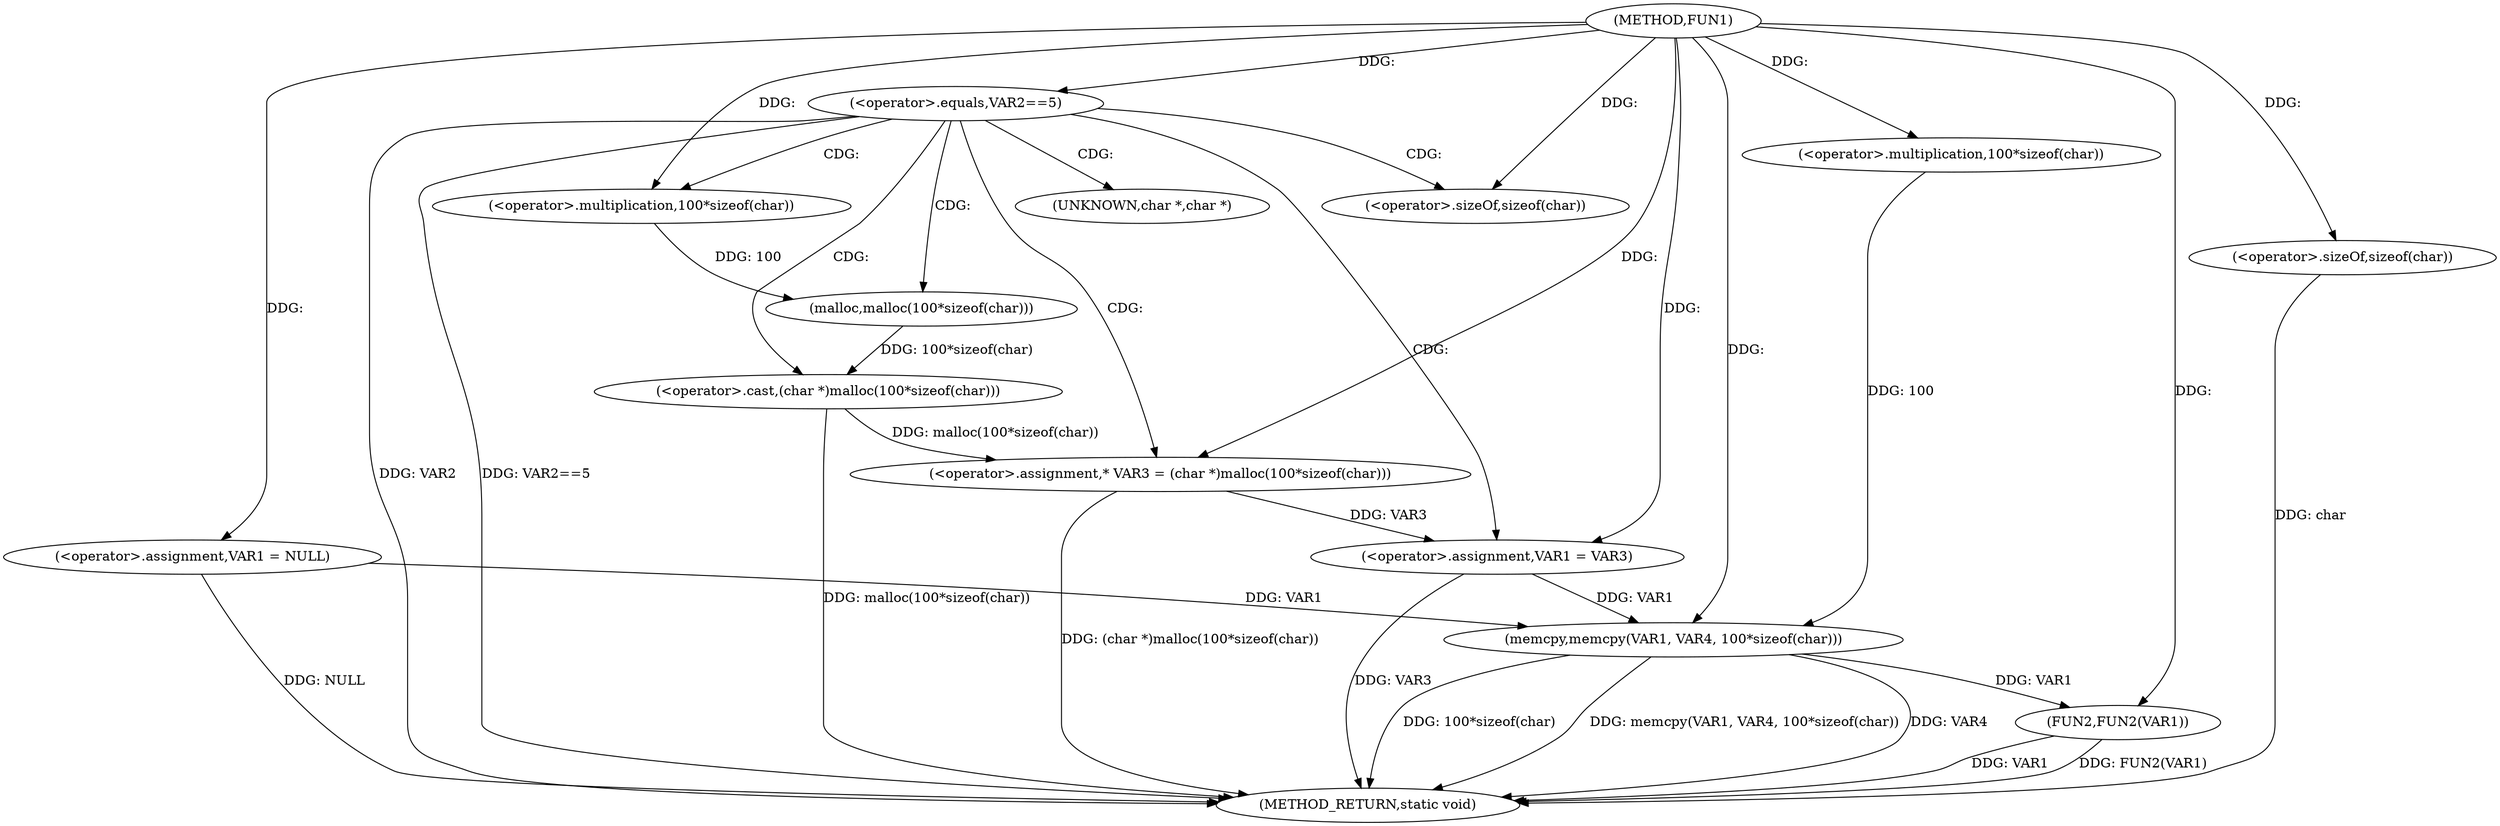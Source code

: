digraph FUN1 {  
"1000100" [label = "(METHOD,FUN1)" ]
"1000136" [label = "(METHOD_RETURN,static void)" ]
"1000103" [label = "(<operator>.assignment,VAR1 = NULL)" ]
"1000107" [label = "(<operator>.equals,VAR2==5)" ]
"1000113" [label = "(<operator>.assignment,* VAR3 = (char *)malloc(100*sizeof(char)))" ]
"1000115" [label = "(<operator>.cast,(char *)malloc(100*sizeof(char)))" ]
"1000117" [label = "(malloc,malloc(100*sizeof(char)))" ]
"1000118" [label = "(<operator>.multiplication,100*sizeof(char))" ]
"1000120" [label = "(<operator>.sizeOf,sizeof(char))" ]
"1000122" [label = "(<operator>.assignment,VAR1 = VAR3)" ]
"1000127" [label = "(memcpy,memcpy(VAR1, VAR4, 100*sizeof(char)))" ]
"1000130" [label = "(<operator>.multiplication,100*sizeof(char))" ]
"1000132" [label = "(<operator>.sizeOf,sizeof(char))" ]
"1000134" [label = "(FUN2,FUN2(VAR1))" ]
"1000116" [label = "(UNKNOWN,char *,char *)" ]
  "1000115" -> "1000136"  [ label = "DDG: malloc(100*sizeof(char))"] 
  "1000127" -> "1000136"  [ label = "DDG: 100*sizeof(char)"] 
  "1000107" -> "1000136"  [ label = "DDG: VAR2"] 
  "1000107" -> "1000136"  [ label = "DDG: VAR2==5"] 
  "1000103" -> "1000136"  [ label = "DDG: NULL"] 
  "1000113" -> "1000136"  [ label = "DDG: (char *)malloc(100*sizeof(char))"] 
  "1000127" -> "1000136"  [ label = "DDG: memcpy(VAR1, VAR4, 100*sizeof(char))"] 
  "1000132" -> "1000136"  [ label = "DDG: char"] 
  "1000122" -> "1000136"  [ label = "DDG: VAR3"] 
  "1000127" -> "1000136"  [ label = "DDG: VAR4"] 
  "1000134" -> "1000136"  [ label = "DDG: FUN2(VAR1)"] 
  "1000134" -> "1000136"  [ label = "DDG: VAR1"] 
  "1000100" -> "1000103"  [ label = "DDG: "] 
  "1000100" -> "1000107"  [ label = "DDG: "] 
  "1000115" -> "1000113"  [ label = "DDG: malloc(100*sizeof(char))"] 
  "1000100" -> "1000113"  [ label = "DDG: "] 
  "1000117" -> "1000115"  [ label = "DDG: 100*sizeof(char)"] 
  "1000118" -> "1000117"  [ label = "DDG: 100"] 
  "1000100" -> "1000118"  [ label = "DDG: "] 
  "1000100" -> "1000120"  [ label = "DDG: "] 
  "1000113" -> "1000122"  [ label = "DDG: VAR3"] 
  "1000100" -> "1000122"  [ label = "DDG: "] 
  "1000103" -> "1000127"  [ label = "DDG: VAR1"] 
  "1000122" -> "1000127"  [ label = "DDG: VAR1"] 
  "1000100" -> "1000127"  [ label = "DDG: "] 
  "1000130" -> "1000127"  [ label = "DDG: 100"] 
  "1000100" -> "1000130"  [ label = "DDG: "] 
  "1000100" -> "1000132"  [ label = "DDG: "] 
  "1000127" -> "1000134"  [ label = "DDG: VAR1"] 
  "1000100" -> "1000134"  [ label = "DDG: "] 
  "1000107" -> "1000116"  [ label = "CDG: "] 
  "1000107" -> "1000115"  [ label = "CDG: "] 
  "1000107" -> "1000120"  [ label = "CDG: "] 
  "1000107" -> "1000117"  [ label = "CDG: "] 
  "1000107" -> "1000113"  [ label = "CDG: "] 
  "1000107" -> "1000118"  [ label = "CDG: "] 
  "1000107" -> "1000122"  [ label = "CDG: "] 
}
